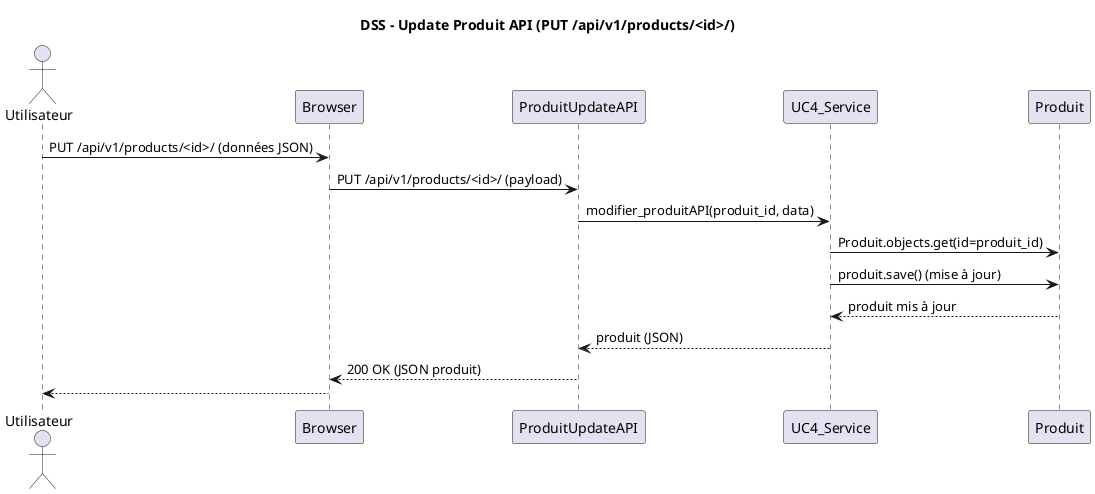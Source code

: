 @startuml
title DSS - Update Produit API (PUT /api/v1/products/<id>/)

actor Utilisateur
participant "Browser" as Browser
participant "ProduitUpdateAPI" as API
participant "UC4_Service" as Service
participant "Produit" as Model

Utilisateur -> Browser : PUT /api/v1/products/<id>/ (données JSON)
Browser -> API : PUT /api/v1/products/<id>/ (payload)
API -> Service : modifier_produitAPI(produit_id, data)
Service -> Model : Produit.objects.get(id=produit_id)
Service -> Model : produit.save() (mise à jour)
Service <-- Model : produit mis à jour
API <-- Service : produit (JSON)
Browser <-- API : 200 OK (JSON produit)
Utilisateur <-- Browser

@enduml